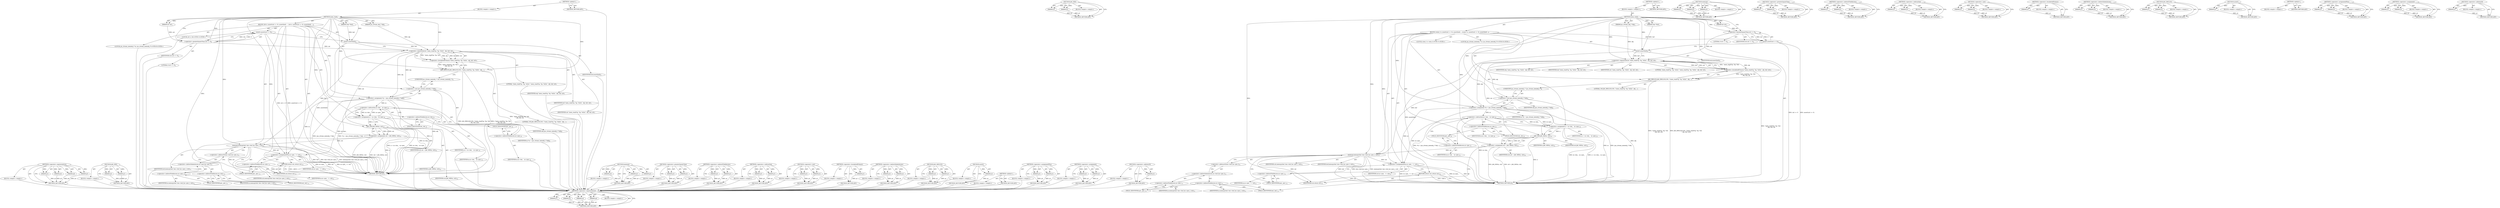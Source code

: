 digraph "&lt;operator&gt;.addressOf" {
vulnerable_109 [label=<(METHOD,&lt;operator&gt;.expressionList)>];
vulnerable_110 [label=<(PARAM,p1)>];
vulnerable_111 [label=<(PARAM,p2)>];
vulnerable_112 [label=<(PARAM,p3)>];
vulnerable_113 [label=<(PARAM,p4)>];
vulnerable_114 [label=<(BLOCK,&lt;empty&gt;,&lt;empty&gt;)>];
vulnerable_115 [label=<(METHOD_RETURN,ANY)>];
vulnerable_136 [label=<(METHOD,JAS_MIN)>];
vulnerable_137 [label=<(PARAM,p1)>];
vulnerable_138 [label=<(PARAM,p2)>];
vulnerable_139 [label=<(BLOCK,&lt;empty&gt;,&lt;empty&gt;)>];
vulnerable_140 [label=<(METHOD_RETURN,ANY)>];
vulnerable_6 [label=<(METHOD,&lt;global&gt;)<SUB>1</SUB>>];
vulnerable_7 [label=<(BLOCK,&lt;empty&gt;,&lt;empty&gt;)<SUB>1</SUB>>];
vulnerable_8 [label=<(METHOD,mem_read)<SUB>1</SUB>>];
vulnerable_9 [label=<(PARAM,jas_stream_obj_t *obj)<SUB>1</SUB>>];
vulnerable_10 [label=<(PARAM,char *buf)<SUB>1</SUB>>];
vulnerable_11 [label=<(PARAM,int cnt)<SUB>1</SUB>>];
vulnerable_12 [label=<(BLOCK,{
	int n;
 	assert(cnt &gt;= 0);
 	assert(buf);
 
...,{
	int n;
 	assert(cnt &gt;= 0);
 	assert(buf);
 
...)<SUB>2</SUB>>];
vulnerable_13 [label="<(LOCAL,int n: int)<SUB>3</SUB>>"];
vulnerable_14 [label=<(assert,assert(cnt &gt;= 0))<SUB>4</SUB>>];
vulnerable_15 [label=<(&lt;operator&gt;.greaterEqualsThan,cnt &gt;= 0)<SUB>4</SUB>>];
vulnerable_16 [label=<(IDENTIFIER,cnt,cnt &gt;= 0)<SUB>4</SUB>>];
vulnerable_17 [label=<(LITERAL,0,cnt &gt;= 0)<SUB>4</SUB>>];
vulnerable_18 [label=<(assert,assert(buf))<SUB>5</SUB>>];
vulnerable_19 [label=<(IDENTIFIER,buf,assert(buf))<SUB>5</SUB>>];
vulnerable_20 [label=<(JAS_DBGLOG,JAS_DBGLOG(100, (&quot;mem_read(%p, %p, %d)\n&quot;, obj,...)<SUB>7</SUB>>];
vulnerable_21 [label=<(LITERAL,100,JAS_DBGLOG(100, (&quot;mem_read(%p, %p, %d)\n&quot;, obj,...)<SUB>7</SUB>>];
vulnerable_22 [label=<(&lt;operator&gt;.bracketedPrimary,(&quot;mem_read(%p, %p, %d)\n&quot;, obj, buf, cnt))<SUB>7</SUB>>];
vulnerable_23 [label=<(&lt;operator&gt;.expressionList,&quot;mem_read(%p, %p, %d)\n&quot;, obj, buf, cnt)<SUB>7</SUB>>];
vulnerable_24 [label=<(LITERAL,&quot;mem_read(%p, %p, %d)\n&quot;,&quot;mem_read(%p, %p, %d)\n&quot;, obj, buf, cnt)<SUB>7</SUB>>];
vulnerable_25 [label=<(IDENTIFIER,obj,&quot;mem_read(%p, %p, %d)\n&quot;, obj, buf, cnt)<SUB>7</SUB>>];
vulnerable_26 [label=<(IDENTIFIER,buf,&quot;mem_read(%p, %p, %d)\n&quot;, obj, buf, cnt)<SUB>7</SUB>>];
vulnerable_27 [label=<(IDENTIFIER,cnt,&quot;mem_read(%p, %p, %d)\n&quot;, obj, buf, cnt)<SUB>7</SUB>>];
vulnerable_28 [label="<(LOCAL,jas_stream_memobj_t* m: jas_stream_memobj_t*)<SUB>8</SUB>>"];
vulnerable_29 [label=<(&lt;operator&gt;.assignment,*m = (jas_stream_memobj_t *)obj)<SUB>8</SUB>>];
vulnerable_30 [label=<(IDENTIFIER,m,*m = (jas_stream_memobj_t *)obj)<SUB>8</SUB>>];
vulnerable_31 [label=<(&lt;operator&gt;.cast,(jas_stream_memobj_t *)obj)<SUB>8</SUB>>];
vulnerable_32 [label=<(UNKNOWN,jas_stream_memobj_t *,jas_stream_memobj_t *)<SUB>8</SUB>>];
vulnerable_33 [label=<(IDENTIFIER,obj,(jas_stream_memobj_t *)obj)<SUB>8</SUB>>];
vulnerable_34 [label=<(&lt;operator&gt;.assignment,n = m-&gt;len_ - m-&gt;pos_)<SUB>9</SUB>>];
vulnerable_35 [label=<(IDENTIFIER,n,n = m-&gt;len_ - m-&gt;pos_)<SUB>9</SUB>>];
vulnerable_36 [label=<(&lt;operator&gt;.subtraction,m-&gt;len_ - m-&gt;pos_)<SUB>9</SUB>>];
vulnerable_37 [label=<(&lt;operator&gt;.indirectFieldAccess,m-&gt;len_)<SUB>9</SUB>>];
vulnerable_38 [label=<(IDENTIFIER,m,m-&gt;len_ - m-&gt;pos_)<SUB>9</SUB>>];
vulnerable_39 [label=<(FIELD_IDENTIFIER,len_,len_)<SUB>9</SUB>>];
vulnerable_40 [label=<(&lt;operator&gt;.indirectFieldAccess,m-&gt;pos_)<SUB>9</SUB>>];
vulnerable_41 [label=<(IDENTIFIER,m,m-&gt;len_ - m-&gt;pos_)<SUB>9</SUB>>];
vulnerable_42 [label=<(FIELD_IDENTIFIER,pos_,pos_)<SUB>9</SUB>>];
vulnerable_43 [label=<(&lt;operator&gt;.assignment,cnt = JAS_MIN(n, cnt))<SUB>10</SUB>>];
vulnerable_44 [label=<(IDENTIFIER,cnt,cnt = JAS_MIN(n, cnt))<SUB>10</SUB>>];
vulnerable_45 [label=<(JAS_MIN,JAS_MIN(n, cnt))<SUB>10</SUB>>];
vulnerable_46 [label=<(IDENTIFIER,n,JAS_MIN(n, cnt))<SUB>10</SUB>>];
vulnerable_47 [label=<(IDENTIFIER,cnt,JAS_MIN(n, cnt))<SUB>10</SUB>>];
vulnerable_48 [label=<(memcpy,memcpy(buf, &amp;m-&gt;buf_[m-&gt;pos_], cnt))<SUB>11</SUB>>];
vulnerable_49 [label=<(IDENTIFIER,buf,memcpy(buf, &amp;m-&gt;buf_[m-&gt;pos_], cnt))<SUB>11</SUB>>];
vulnerable_50 [label=<(&lt;operator&gt;.addressOf,&amp;m-&gt;buf_[m-&gt;pos_])<SUB>11</SUB>>];
vulnerable_51 [label=<(&lt;operator&gt;.indirectIndexAccess,m-&gt;buf_[m-&gt;pos_])<SUB>11</SUB>>];
vulnerable_52 [label=<(&lt;operator&gt;.indirectFieldAccess,m-&gt;buf_)<SUB>11</SUB>>];
vulnerable_53 [label=<(IDENTIFIER,m,memcpy(buf, &amp;m-&gt;buf_[m-&gt;pos_], cnt))<SUB>11</SUB>>];
vulnerable_54 [label=<(FIELD_IDENTIFIER,buf_,buf_)<SUB>11</SUB>>];
vulnerable_55 [label=<(&lt;operator&gt;.indirectFieldAccess,m-&gt;pos_)<SUB>11</SUB>>];
vulnerable_56 [label=<(IDENTIFIER,m,memcpy(buf, &amp;m-&gt;buf_[m-&gt;pos_], cnt))<SUB>11</SUB>>];
vulnerable_57 [label=<(FIELD_IDENTIFIER,pos_,pos_)<SUB>11</SUB>>];
vulnerable_58 [label=<(IDENTIFIER,cnt,memcpy(buf, &amp;m-&gt;buf_[m-&gt;pos_], cnt))<SUB>11</SUB>>];
vulnerable_59 [label=<(&lt;operator&gt;.assignmentPlus,m-&gt;pos_ += cnt)<SUB>12</SUB>>];
vulnerable_60 [label=<(&lt;operator&gt;.indirectFieldAccess,m-&gt;pos_)<SUB>12</SUB>>];
vulnerable_61 [label=<(IDENTIFIER,m,m-&gt;pos_ += cnt)<SUB>12</SUB>>];
vulnerable_62 [label=<(FIELD_IDENTIFIER,pos_,pos_)<SUB>12</SUB>>];
vulnerable_63 [label=<(IDENTIFIER,cnt,m-&gt;pos_ += cnt)<SUB>12</SUB>>];
vulnerable_64 [label=<(RETURN,return cnt;,return cnt;)<SUB>13</SUB>>];
vulnerable_65 [label=<(IDENTIFIER,cnt,return cnt;)<SUB>13</SUB>>];
vulnerable_66 [label=<(METHOD_RETURN,int)<SUB>1</SUB>>];
vulnerable_68 [label=<(METHOD_RETURN,ANY)<SUB>1</SUB>>];
vulnerable_141 [label=<(METHOD,memcpy)>];
vulnerable_142 [label=<(PARAM,p1)>];
vulnerable_143 [label=<(PARAM,p2)>];
vulnerable_144 [label=<(PARAM,p3)>];
vulnerable_145 [label=<(BLOCK,&lt;empty&gt;,&lt;empty&gt;)>];
vulnerable_146 [label=<(METHOD_RETURN,ANY)>];
vulnerable_95 [label=<(METHOD,&lt;operator&gt;.greaterEqualsThan)>];
vulnerable_96 [label=<(PARAM,p1)>];
vulnerable_97 [label=<(PARAM,p2)>];
vulnerable_98 [label=<(BLOCK,&lt;empty&gt;,&lt;empty&gt;)>];
vulnerable_99 [label=<(METHOD_RETURN,ANY)>];
vulnerable_131 [label=<(METHOD,&lt;operator&gt;.indirectFieldAccess)>];
vulnerable_132 [label=<(PARAM,p1)>];
vulnerable_133 [label=<(PARAM,p2)>];
vulnerable_134 [label=<(BLOCK,&lt;empty&gt;,&lt;empty&gt;)>];
vulnerable_135 [label=<(METHOD_RETURN,ANY)>];
vulnerable_126 [label=<(METHOD,&lt;operator&gt;.subtraction)>];
vulnerable_127 [label=<(PARAM,p1)>];
vulnerable_128 [label=<(PARAM,p2)>];
vulnerable_129 [label=<(BLOCK,&lt;empty&gt;,&lt;empty&gt;)>];
vulnerable_130 [label=<(METHOD_RETURN,ANY)>];
vulnerable_121 [label=<(METHOD,&lt;operator&gt;.cast)>];
vulnerable_122 [label=<(PARAM,p1)>];
vulnerable_123 [label=<(PARAM,p2)>];
vulnerable_124 [label=<(BLOCK,&lt;empty&gt;,&lt;empty&gt;)>];
vulnerable_125 [label=<(METHOD_RETURN,ANY)>];
vulnerable_105 [label=<(METHOD,&lt;operator&gt;.bracketedPrimary)>];
vulnerable_106 [label=<(PARAM,p1)>];
vulnerable_107 [label=<(BLOCK,&lt;empty&gt;,&lt;empty&gt;)>];
vulnerable_108 [label=<(METHOD_RETURN,ANY)>];
vulnerable_151 [label=<(METHOD,&lt;operator&gt;.indirectIndexAccess)>];
vulnerable_152 [label=<(PARAM,p1)>];
vulnerable_153 [label=<(PARAM,p2)>];
vulnerable_154 [label=<(BLOCK,&lt;empty&gt;,&lt;empty&gt;)>];
vulnerable_155 [label=<(METHOD_RETURN,ANY)>];
vulnerable_100 [label=<(METHOD,JAS_DBGLOG)>];
vulnerable_101 [label=<(PARAM,p1)>];
vulnerable_102 [label=<(PARAM,p2)>];
vulnerable_103 [label=<(BLOCK,&lt;empty&gt;,&lt;empty&gt;)>];
vulnerable_104 [label=<(METHOD_RETURN,ANY)>];
vulnerable_91 [label=<(METHOD,assert)>];
vulnerable_92 [label=<(PARAM,p1)>];
vulnerable_93 [label=<(BLOCK,&lt;empty&gt;,&lt;empty&gt;)>];
vulnerable_94 [label=<(METHOD_RETURN,ANY)>];
vulnerable_85 [label=<(METHOD,&lt;global&gt;)<SUB>1</SUB>>];
vulnerable_86 [label=<(BLOCK,&lt;empty&gt;,&lt;empty&gt;)>];
vulnerable_87 [label=<(METHOD_RETURN,ANY)>];
vulnerable_156 [label=<(METHOD,&lt;operator&gt;.assignmentPlus)>];
vulnerable_157 [label=<(PARAM,p1)>];
vulnerable_158 [label=<(PARAM,p2)>];
vulnerable_159 [label=<(BLOCK,&lt;empty&gt;,&lt;empty&gt;)>];
vulnerable_160 [label=<(METHOD_RETURN,ANY)>];
vulnerable_116 [label=<(METHOD,&lt;operator&gt;.assignment)>];
vulnerable_117 [label=<(PARAM,p1)>];
vulnerable_118 [label=<(PARAM,p2)>];
vulnerable_119 [label=<(BLOCK,&lt;empty&gt;,&lt;empty&gt;)>];
vulnerable_120 [label=<(METHOD_RETURN,ANY)>];
vulnerable_147 [label=<(METHOD,&lt;operator&gt;.addressOf)>];
vulnerable_148 [label=<(PARAM,p1)>];
vulnerable_149 [label=<(BLOCK,&lt;empty&gt;,&lt;empty&gt;)>];
vulnerable_150 [label=<(METHOD_RETURN,ANY)>];
fixed_111 [label=<(METHOD,&lt;operator&gt;.expressionList)>];
fixed_112 [label=<(PARAM,p1)>];
fixed_113 [label=<(PARAM,p2)>];
fixed_114 [label=<(PARAM,p3)>];
fixed_115 [label=<(PARAM,p4)>];
fixed_116 [label=<(BLOCK,&lt;empty&gt;,&lt;empty&gt;)>];
fixed_117 [label=<(METHOD_RETURN,ANY)>];
fixed_138 [label=<(METHOD,JAS_MIN)>];
fixed_139 [label=<(PARAM,p1)>];
fixed_140 [label=<(PARAM,p2)>];
fixed_141 [label=<(BLOCK,&lt;empty&gt;,&lt;empty&gt;)>];
fixed_142 [label=<(METHOD_RETURN,ANY)>];
fixed_6 [label=<(METHOD,&lt;global&gt;)<SUB>1</SUB>>];
fixed_7 [label=<(BLOCK,&lt;empty&gt;,&lt;empty&gt;)<SUB>1</SUB>>];
fixed_8 [label=<(METHOD,mem_read)<SUB>1</SUB>>];
fixed_9 [label=<(PARAM,jas_stream_obj_t *obj)<SUB>1</SUB>>];
fixed_10 [label=<(PARAM,char *buf)<SUB>1</SUB>>];
fixed_11 [label=<(PARAM,int cnt)<SUB>1</SUB>>];
fixed_12 [label=<(BLOCK,{
	ssize_t n;
 	assert(cnt &gt;= 0);
 	assert(buf)...,{
	ssize_t n;
 	assert(cnt &gt;= 0);
 	assert(buf)...)<SUB>2</SUB>>];
fixed_13 [label="<(LOCAL,ssize_t n: ssize_t)<SUB>3</SUB>>"];
fixed_14 [label=<(assert,assert(cnt &gt;= 0))<SUB>4</SUB>>];
fixed_15 [label=<(&lt;operator&gt;.greaterEqualsThan,cnt &gt;= 0)<SUB>4</SUB>>];
fixed_16 [label=<(IDENTIFIER,cnt,cnt &gt;= 0)<SUB>4</SUB>>];
fixed_17 [label=<(LITERAL,0,cnt &gt;= 0)<SUB>4</SUB>>];
fixed_18 [label=<(assert,assert(buf))<SUB>5</SUB>>];
fixed_19 [label=<(IDENTIFIER,buf,assert(buf))<SUB>5</SUB>>];
fixed_20 [label=<(JAS_DBGLOG,JAS_DBGLOG(100, (&quot;mem_read(%p, %p, %d)\n&quot;, obj,...)<SUB>7</SUB>>];
fixed_21 [label=<(LITERAL,100,JAS_DBGLOG(100, (&quot;mem_read(%p, %p, %d)\n&quot;, obj,...)<SUB>7</SUB>>];
fixed_22 [label=<(&lt;operator&gt;.bracketedPrimary,(&quot;mem_read(%p, %p, %d)\n&quot;, obj, buf, cnt))<SUB>7</SUB>>];
fixed_23 [label=<(&lt;operator&gt;.expressionList,&quot;mem_read(%p, %p, %d)\n&quot;, obj, buf, cnt)<SUB>7</SUB>>];
fixed_24 [label=<(LITERAL,&quot;mem_read(%p, %p, %d)\n&quot;,&quot;mem_read(%p, %p, %d)\n&quot;, obj, buf, cnt)<SUB>7</SUB>>];
fixed_25 [label=<(IDENTIFIER,obj,&quot;mem_read(%p, %p, %d)\n&quot;, obj, buf, cnt)<SUB>7</SUB>>];
fixed_26 [label=<(IDENTIFIER,buf,&quot;mem_read(%p, %p, %d)\n&quot;, obj, buf, cnt)<SUB>7</SUB>>];
fixed_27 [label=<(IDENTIFIER,cnt,&quot;mem_read(%p, %p, %d)\n&quot;, obj, buf, cnt)<SUB>7</SUB>>];
fixed_28 [label="<(LOCAL,jas_stream_memobj_t* m: jas_stream_memobj_t*)<SUB>8</SUB>>"];
fixed_29 [label=<(&lt;operator&gt;.assignment,*m = (jas_stream_memobj_t *)obj)<SUB>8</SUB>>];
fixed_30 [label=<(IDENTIFIER,m,*m = (jas_stream_memobj_t *)obj)<SUB>8</SUB>>];
fixed_31 [label=<(&lt;operator&gt;.cast,(jas_stream_memobj_t *)obj)<SUB>8</SUB>>];
fixed_32 [label=<(UNKNOWN,jas_stream_memobj_t *,jas_stream_memobj_t *)<SUB>8</SUB>>];
fixed_33 [label=<(IDENTIFIER,obj,(jas_stream_memobj_t *)obj)<SUB>8</SUB>>];
fixed_34 [label=<(&lt;operator&gt;.assignment,n = m-&gt;len_ - m-&gt;pos_)<SUB>9</SUB>>];
fixed_35 [label=<(IDENTIFIER,n,n = m-&gt;len_ - m-&gt;pos_)<SUB>9</SUB>>];
fixed_36 [label=<(&lt;operator&gt;.subtraction,m-&gt;len_ - m-&gt;pos_)<SUB>9</SUB>>];
fixed_37 [label=<(&lt;operator&gt;.indirectFieldAccess,m-&gt;len_)<SUB>9</SUB>>];
fixed_38 [label=<(IDENTIFIER,m,m-&gt;len_ - m-&gt;pos_)<SUB>9</SUB>>];
fixed_39 [label=<(FIELD_IDENTIFIER,len_,len_)<SUB>9</SUB>>];
fixed_40 [label=<(&lt;operator&gt;.indirectFieldAccess,m-&gt;pos_)<SUB>9</SUB>>];
fixed_41 [label=<(IDENTIFIER,m,m-&gt;len_ - m-&gt;pos_)<SUB>9</SUB>>];
fixed_42 [label=<(FIELD_IDENTIFIER,pos_,pos_)<SUB>9</SUB>>];
fixed_43 [label=<(&lt;operator&gt;.assignment,cnt = JAS_MIN(n, cnt))<SUB>10</SUB>>];
fixed_44 [label=<(IDENTIFIER,cnt,cnt = JAS_MIN(n, cnt))<SUB>10</SUB>>];
fixed_45 [label=<(JAS_MIN,JAS_MIN(n, cnt))<SUB>10</SUB>>];
fixed_46 [label=<(IDENTIFIER,n,JAS_MIN(n, cnt))<SUB>10</SUB>>];
fixed_47 [label=<(IDENTIFIER,cnt,JAS_MIN(n, cnt))<SUB>10</SUB>>];
fixed_48 [label=<(memcpy,memcpy(buf, &amp;m-&gt;buf_[m-&gt;pos_], cnt))<SUB>11</SUB>>];
fixed_49 [label=<(IDENTIFIER,buf,memcpy(buf, &amp;m-&gt;buf_[m-&gt;pos_], cnt))<SUB>11</SUB>>];
fixed_50 [label=<(&lt;operator&gt;.addressOf,&amp;m-&gt;buf_[m-&gt;pos_])<SUB>11</SUB>>];
fixed_51 [label=<(&lt;operator&gt;.indirectIndexAccess,m-&gt;buf_[m-&gt;pos_])<SUB>11</SUB>>];
fixed_52 [label=<(&lt;operator&gt;.indirectFieldAccess,m-&gt;buf_)<SUB>11</SUB>>];
fixed_53 [label=<(IDENTIFIER,m,memcpy(buf, &amp;m-&gt;buf_[m-&gt;pos_], cnt))<SUB>11</SUB>>];
fixed_54 [label=<(FIELD_IDENTIFIER,buf_,buf_)<SUB>11</SUB>>];
fixed_55 [label=<(&lt;operator&gt;.indirectFieldAccess,m-&gt;pos_)<SUB>11</SUB>>];
fixed_56 [label=<(IDENTIFIER,m,memcpy(buf, &amp;m-&gt;buf_[m-&gt;pos_], cnt))<SUB>11</SUB>>];
fixed_57 [label=<(FIELD_IDENTIFIER,pos_,pos_)<SUB>11</SUB>>];
fixed_58 [label=<(IDENTIFIER,cnt,memcpy(buf, &amp;m-&gt;buf_[m-&gt;pos_], cnt))<SUB>11</SUB>>];
fixed_59 [label=<(&lt;operator&gt;.assignmentPlus,m-&gt;pos_ += cnt)<SUB>12</SUB>>];
fixed_60 [label=<(&lt;operator&gt;.indirectFieldAccess,m-&gt;pos_)<SUB>12</SUB>>];
fixed_61 [label=<(IDENTIFIER,m,m-&gt;pos_ += cnt)<SUB>12</SUB>>];
fixed_62 [label=<(FIELD_IDENTIFIER,pos_,pos_)<SUB>12</SUB>>];
fixed_63 [label=<(IDENTIFIER,cnt,m-&gt;pos_ += cnt)<SUB>12</SUB>>];
fixed_64 [label=<(RETURN,return cnt;,return cnt;)<SUB>13</SUB>>];
fixed_65 [label=<(IDENTIFIER,cnt,return cnt;)<SUB>13</SUB>>];
fixed_66 [label=<(METHOD_RETURN,int)<SUB>1</SUB>>];
fixed_68 [label=<(METHOD_RETURN,ANY)<SUB>1</SUB>>];
fixed_143 [label=<(METHOD,memcpy)>];
fixed_144 [label=<(PARAM,p1)>];
fixed_145 [label=<(PARAM,p2)>];
fixed_146 [label=<(PARAM,p3)>];
fixed_147 [label=<(BLOCK,&lt;empty&gt;,&lt;empty&gt;)>];
fixed_148 [label=<(METHOD_RETURN,ANY)>];
fixed_97 [label=<(METHOD,&lt;operator&gt;.greaterEqualsThan)>];
fixed_98 [label=<(PARAM,p1)>];
fixed_99 [label=<(PARAM,p2)>];
fixed_100 [label=<(BLOCK,&lt;empty&gt;,&lt;empty&gt;)>];
fixed_101 [label=<(METHOD_RETURN,ANY)>];
fixed_133 [label=<(METHOD,&lt;operator&gt;.indirectFieldAccess)>];
fixed_134 [label=<(PARAM,p1)>];
fixed_135 [label=<(PARAM,p2)>];
fixed_136 [label=<(BLOCK,&lt;empty&gt;,&lt;empty&gt;)>];
fixed_137 [label=<(METHOD_RETURN,ANY)>];
fixed_128 [label=<(METHOD,&lt;operator&gt;.subtraction)>];
fixed_129 [label=<(PARAM,p1)>];
fixed_130 [label=<(PARAM,p2)>];
fixed_131 [label=<(BLOCK,&lt;empty&gt;,&lt;empty&gt;)>];
fixed_132 [label=<(METHOD_RETURN,ANY)>];
fixed_123 [label=<(METHOD,&lt;operator&gt;.cast)>];
fixed_124 [label=<(PARAM,p1)>];
fixed_125 [label=<(PARAM,p2)>];
fixed_126 [label=<(BLOCK,&lt;empty&gt;,&lt;empty&gt;)>];
fixed_127 [label=<(METHOD_RETURN,ANY)>];
fixed_107 [label=<(METHOD,&lt;operator&gt;.bracketedPrimary)>];
fixed_108 [label=<(PARAM,p1)>];
fixed_109 [label=<(BLOCK,&lt;empty&gt;,&lt;empty&gt;)>];
fixed_110 [label=<(METHOD_RETURN,ANY)>];
fixed_153 [label=<(METHOD,&lt;operator&gt;.indirectIndexAccess)>];
fixed_154 [label=<(PARAM,p1)>];
fixed_155 [label=<(PARAM,p2)>];
fixed_156 [label=<(BLOCK,&lt;empty&gt;,&lt;empty&gt;)>];
fixed_157 [label=<(METHOD_RETURN,ANY)>];
fixed_102 [label=<(METHOD,JAS_DBGLOG)>];
fixed_103 [label=<(PARAM,p1)>];
fixed_104 [label=<(PARAM,p2)>];
fixed_105 [label=<(BLOCK,&lt;empty&gt;,&lt;empty&gt;)>];
fixed_106 [label=<(METHOD_RETURN,ANY)>];
fixed_93 [label=<(METHOD,assert)>];
fixed_94 [label=<(PARAM,p1)>];
fixed_95 [label=<(BLOCK,&lt;empty&gt;,&lt;empty&gt;)>];
fixed_96 [label=<(METHOD_RETURN,ANY)>];
fixed_87 [label=<(METHOD,&lt;global&gt;)<SUB>1</SUB>>];
fixed_88 [label=<(BLOCK,&lt;empty&gt;,&lt;empty&gt;)>];
fixed_89 [label=<(METHOD_RETURN,ANY)>];
fixed_158 [label=<(METHOD,&lt;operator&gt;.assignmentPlus)>];
fixed_159 [label=<(PARAM,p1)>];
fixed_160 [label=<(PARAM,p2)>];
fixed_161 [label=<(BLOCK,&lt;empty&gt;,&lt;empty&gt;)>];
fixed_162 [label=<(METHOD_RETURN,ANY)>];
fixed_118 [label=<(METHOD,&lt;operator&gt;.assignment)>];
fixed_119 [label=<(PARAM,p1)>];
fixed_120 [label=<(PARAM,p2)>];
fixed_121 [label=<(BLOCK,&lt;empty&gt;,&lt;empty&gt;)>];
fixed_122 [label=<(METHOD_RETURN,ANY)>];
fixed_149 [label=<(METHOD,&lt;operator&gt;.addressOf)>];
fixed_150 [label=<(PARAM,p1)>];
fixed_151 [label=<(BLOCK,&lt;empty&gt;,&lt;empty&gt;)>];
fixed_152 [label=<(METHOD_RETURN,ANY)>];
vulnerable_109 -> vulnerable_110  [key=0, label="AST: "];
vulnerable_109 -> vulnerable_110  [key=1, label="DDG: "];
vulnerable_109 -> vulnerable_114  [key=0, label="AST: "];
vulnerable_109 -> vulnerable_111  [key=0, label="AST: "];
vulnerable_109 -> vulnerable_111  [key=1, label="DDG: "];
vulnerable_109 -> vulnerable_115  [key=0, label="AST: "];
vulnerable_109 -> vulnerable_115  [key=1, label="CFG: "];
vulnerable_109 -> vulnerable_112  [key=0, label="AST: "];
vulnerable_109 -> vulnerable_112  [key=1, label="DDG: "];
vulnerable_109 -> vulnerable_113  [key=0, label="AST: "];
vulnerable_109 -> vulnerable_113  [key=1, label="DDG: "];
vulnerable_110 -> vulnerable_115  [key=0, label="DDG: p1"];
vulnerable_111 -> vulnerable_115  [key=0, label="DDG: p2"];
vulnerable_112 -> vulnerable_115  [key=0, label="DDG: p3"];
vulnerable_113 -> vulnerable_115  [key=0, label="DDG: p4"];
vulnerable_114 -> fixed_111  [key=0];
vulnerable_115 -> fixed_111  [key=0];
vulnerable_136 -> vulnerable_137  [key=0, label="AST: "];
vulnerable_136 -> vulnerable_137  [key=1, label="DDG: "];
vulnerable_136 -> vulnerable_139  [key=0, label="AST: "];
vulnerable_136 -> vulnerable_138  [key=0, label="AST: "];
vulnerable_136 -> vulnerable_138  [key=1, label="DDG: "];
vulnerable_136 -> vulnerable_140  [key=0, label="AST: "];
vulnerable_136 -> vulnerable_140  [key=1, label="CFG: "];
vulnerable_137 -> vulnerable_140  [key=0, label="DDG: p1"];
vulnerable_138 -> vulnerable_140  [key=0, label="DDG: p2"];
vulnerable_139 -> fixed_111  [key=0];
vulnerable_140 -> fixed_111  [key=0];
vulnerable_6 -> vulnerable_7  [key=0, label="AST: "];
vulnerable_6 -> vulnerable_68  [key=0, label="AST: "];
vulnerable_6 -> vulnerable_68  [key=1, label="CFG: "];
vulnerable_7 -> vulnerable_8  [key=0, label="AST: "];
vulnerable_8 -> vulnerable_9  [key=0, label="AST: "];
vulnerable_8 -> vulnerable_9  [key=1, label="DDG: "];
vulnerable_8 -> vulnerable_10  [key=0, label="AST: "];
vulnerable_8 -> vulnerable_10  [key=1, label="DDG: "];
vulnerable_8 -> vulnerable_11  [key=0, label="AST: "];
vulnerable_8 -> vulnerable_11  [key=1, label="DDG: "];
vulnerable_8 -> vulnerable_12  [key=0, label="AST: "];
vulnerable_8 -> vulnerable_66  [key=0, label="AST: "];
vulnerable_8 -> vulnerable_15  [key=0, label="CFG: "];
vulnerable_8 -> vulnerable_15  [key=1, label="DDG: "];
vulnerable_8 -> vulnerable_29  [key=0, label="DDG: "];
vulnerable_8 -> vulnerable_59  [key=0, label="DDG: "];
vulnerable_8 -> vulnerable_18  [key=0, label="DDG: "];
vulnerable_8 -> vulnerable_20  [key=0, label="DDG: "];
vulnerable_8 -> vulnerable_48  [key=0, label="DDG: "];
vulnerable_8 -> vulnerable_65  [key=0, label="DDG: "];
vulnerable_8 -> vulnerable_31  [key=0, label="DDG: "];
vulnerable_8 -> vulnerable_45  [key=0, label="DDG: "];
vulnerable_8 -> vulnerable_23  [key=0, label="DDG: "];
vulnerable_9 -> vulnerable_23  [key=0, label="DDG: obj"];
vulnerable_10 -> vulnerable_18  [key=0, label="DDG: buf"];
vulnerable_11 -> vulnerable_15  [key=0, label="DDG: cnt"];
vulnerable_12 -> vulnerable_13  [key=0, label="AST: "];
vulnerable_12 -> vulnerable_14  [key=0, label="AST: "];
vulnerable_12 -> vulnerable_18  [key=0, label="AST: "];
vulnerable_12 -> vulnerable_20  [key=0, label="AST: "];
vulnerable_12 -> vulnerable_28  [key=0, label="AST: "];
vulnerable_12 -> vulnerable_29  [key=0, label="AST: "];
vulnerable_12 -> vulnerable_34  [key=0, label="AST: "];
vulnerable_12 -> vulnerable_43  [key=0, label="AST: "];
vulnerable_12 -> vulnerable_48  [key=0, label="AST: "];
vulnerable_12 -> vulnerable_59  [key=0, label="AST: "];
vulnerable_12 -> vulnerable_64  [key=0, label="AST: "];
vulnerable_13 -> fixed_111  [key=0];
vulnerable_14 -> vulnerable_15  [key=0, label="AST: "];
vulnerable_14 -> vulnerable_18  [key=0, label="CFG: "];
vulnerable_14 -> vulnerable_66  [key=0, label="DDG: cnt &gt;= 0"];
vulnerable_14 -> vulnerable_66  [key=1, label="DDG: assert(cnt &gt;= 0)"];
vulnerable_15 -> vulnerable_16  [key=0, label="AST: "];
vulnerable_15 -> vulnerable_17  [key=0, label="AST: "];
vulnerable_15 -> vulnerable_14  [key=0, label="CFG: "];
vulnerable_15 -> vulnerable_14  [key=1, label="DDG: cnt"];
vulnerable_15 -> vulnerable_14  [key=2, label="DDG: 0"];
vulnerable_15 -> vulnerable_23  [key=0, label="DDG: cnt"];
vulnerable_16 -> fixed_111  [key=0];
vulnerable_17 -> fixed_111  [key=0];
vulnerable_18 -> vulnerable_19  [key=0, label="AST: "];
vulnerable_18 -> vulnerable_23  [key=0, label="CFG: "];
vulnerable_18 -> vulnerable_23  [key=1, label="DDG: buf"];
vulnerable_18 -> vulnerable_66  [key=0, label="DDG: assert(buf)"];
vulnerable_19 -> fixed_111  [key=0];
vulnerable_20 -> vulnerable_21  [key=0, label="AST: "];
vulnerable_20 -> vulnerable_22  [key=0, label="AST: "];
vulnerable_20 -> vulnerable_32  [key=0, label="CFG: "];
vulnerable_20 -> vulnerable_66  [key=0, label="DDG: (&quot;mem_read(%p, %p, %d)\n&quot;, obj, buf, cnt)"];
vulnerable_20 -> vulnerable_66  [key=1, label="DDG: JAS_DBGLOG(100, (&quot;mem_read(%p, %p, %d)\n&quot;, obj, buf, cnt))"];
vulnerable_21 -> fixed_111  [key=0];
vulnerable_22 -> vulnerable_23  [key=0, label="AST: "];
vulnerable_22 -> vulnerable_20  [key=0, label="CFG: "];
vulnerable_22 -> vulnerable_20  [key=1, label="DDG: &quot;mem_read(%p, %p, %d)\n&quot;, obj, buf, cnt"];
vulnerable_22 -> vulnerable_66  [key=0, label="DDG: &quot;mem_read(%p, %p, %d)\n&quot;, obj, buf, cnt"];
vulnerable_23 -> vulnerable_24  [key=0, label="AST: "];
vulnerable_23 -> vulnerable_25  [key=0, label="AST: "];
vulnerable_23 -> vulnerable_26  [key=0, label="AST: "];
vulnerable_23 -> vulnerable_27  [key=0, label="AST: "];
vulnerable_23 -> vulnerable_22  [key=0, label="CFG: "];
vulnerable_23 -> vulnerable_22  [key=1, label="DDG: &quot;mem_read(%p, %p, %d)\n&quot;"];
vulnerable_23 -> vulnerable_22  [key=2, label="DDG: obj"];
vulnerable_23 -> vulnerable_22  [key=3, label="DDG: buf"];
vulnerable_23 -> vulnerable_22  [key=4, label="DDG: cnt"];
vulnerable_23 -> vulnerable_29  [key=0, label="DDG: obj"];
vulnerable_23 -> vulnerable_48  [key=0, label="DDG: buf"];
vulnerable_23 -> vulnerable_31  [key=0, label="DDG: obj"];
vulnerable_23 -> vulnerable_45  [key=0, label="DDG: cnt"];
vulnerable_24 -> fixed_111  [key=0];
vulnerable_25 -> fixed_111  [key=0];
vulnerable_26 -> fixed_111  [key=0];
vulnerable_27 -> fixed_111  [key=0];
vulnerable_28 -> fixed_111  [key=0];
vulnerable_29 -> vulnerable_30  [key=0, label="AST: "];
vulnerable_29 -> vulnerable_31  [key=0, label="AST: "];
vulnerable_29 -> vulnerable_39  [key=0, label="CFG: "];
vulnerable_29 -> vulnerable_66  [key=0, label="DDG: m"];
vulnerable_29 -> vulnerable_66  [key=1, label="DDG: (jas_stream_memobj_t *)obj"];
vulnerable_29 -> vulnerable_66  [key=2, label="DDG: *m = (jas_stream_memobj_t *)obj"];
vulnerable_29 -> vulnerable_59  [key=0, label="DDG: m"];
vulnerable_29 -> vulnerable_36  [key=0, label="DDG: m"];
vulnerable_30 -> fixed_111  [key=0];
vulnerable_31 -> vulnerable_32  [key=0, label="AST: "];
vulnerable_31 -> vulnerable_33  [key=0, label="AST: "];
vulnerable_31 -> vulnerable_29  [key=0, label="CFG: "];
vulnerable_31 -> vulnerable_66  [key=0, label="DDG: obj"];
vulnerable_32 -> vulnerable_31  [key=0, label="CFG: "];
vulnerable_33 -> fixed_111  [key=0];
vulnerable_34 -> vulnerable_35  [key=0, label="AST: "];
vulnerable_34 -> vulnerable_36  [key=0, label="AST: "];
vulnerable_34 -> vulnerable_45  [key=0, label="CFG: "];
vulnerable_34 -> vulnerable_45  [key=1, label="DDG: n"];
vulnerable_34 -> vulnerable_66  [key=0, label="DDG: m-&gt;len_ - m-&gt;pos_"];
vulnerable_34 -> vulnerable_66  [key=1, label="DDG: n = m-&gt;len_ - m-&gt;pos_"];
vulnerable_35 -> fixed_111  [key=0];
vulnerable_36 -> vulnerable_37  [key=0, label="AST: "];
vulnerable_36 -> vulnerable_40  [key=0, label="AST: "];
vulnerable_36 -> vulnerable_34  [key=0, label="CFG: "];
vulnerable_36 -> vulnerable_34  [key=1, label="DDG: m-&gt;len_"];
vulnerable_36 -> vulnerable_34  [key=2, label="DDG: m-&gt;pos_"];
vulnerable_36 -> vulnerable_66  [key=0, label="DDG: m-&gt;len_"];
vulnerable_36 -> vulnerable_59  [key=0, label="DDG: m-&gt;pos_"];
vulnerable_37 -> vulnerable_38  [key=0, label="AST: "];
vulnerable_37 -> vulnerable_39  [key=0, label="AST: "];
vulnerable_37 -> vulnerable_42  [key=0, label="CFG: "];
vulnerable_38 -> fixed_111  [key=0];
vulnerable_39 -> vulnerable_37  [key=0, label="CFG: "];
vulnerable_40 -> vulnerable_41  [key=0, label="AST: "];
vulnerable_40 -> vulnerable_42  [key=0, label="AST: "];
vulnerable_40 -> vulnerable_36  [key=0, label="CFG: "];
vulnerable_41 -> fixed_111  [key=0];
vulnerable_42 -> vulnerable_40  [key=0, label="CFG: "];
vulnerable_43 -> vulnerable_44  [key=0, label="AST: "];
vulnerable_43 -> vulnerable_45  [key=0, label="AST: "];
vulnerable_43 -> vulnerable_54  [key=0, label="CFG: "];
vulnerable_43 -> vulnerable_66  [key=0, label="DDG: JAS_MIN(n, cnt)"];
vulnerable_43 -> vulnerable_66  [key=1, label="DDG: cnt = JAS_MIN(n, cnt)"];
vulnerable_43 -> vulnerable_48  [key=0, label="DDG: cnt"];
vulnerable_44 -> fixed_111  [key=0];
vulnerable_45 -> vulnerable_46  [key=0, label="AST: "];
vulnerable_45 -> vulnerable_47  [key=0, label="AST: "];
vulnerable_45 -> vulnerable_43  [key=0, label="CFG: "];
vulnerable_45 -> vulnerable_43  [key=1, label="DDG: n"];
vulnerable_45 -> vulnerable_43  [key=2, label="DDG: cnt"];
vulnerable_45 -> vulnerable_66  [key=0, label="DDG: n"];
vulnerable_46 -> fixed_111  [key=0];
vulnerable_47 -> fixed_111  [key=0];
vulnerable_48 -> vulnerable_49  [key=0, label="AST: "];
vulnerable_48 -> vulnerable_50  [key=0, label="AST: "];
vulnerable_48 -> vulnerable_58  [key=0, label="AST: "];
vulnerable_48 -> vulnerable_62  [key=0, label="CFG: "];
vulnerable_48 -> vulnerable_66  [key=0, label="DDG: buf"];
vulnerable_48 -> vulnerable_66  [key=1, label="DDG: &amp;m-&gt;buf_[m-&gt;pos_]"];
vulnerable_48 -> vulnerable_66  [key=2, label="DDG: memcpy(buf, &amp;m-&gt;buf_[m-&gt;pos_], cnt)"];
vulnerable_48 -> vulnerable_59  [key=0, label="DDG: cnt"];
vulnerable_48 -> vulnerable_65  [key=0, label="DDG: cnt"];
vulnerable_49 -> fixed_111  [key=0];
vulnerable_50 -> vulnerable_51  [key=0, label="AST: "];
vulnerable_50 -> vulnerable_48  [key=0, label="CFG: "];
vulnerable_51 -> vulnerable_52  [key=0, label="AST: "];
vulnerable_51 -> vulnerable_55  [key=0, label="AST: "];
vulnerable_51 -> vulnerable_50  [key=0, label="CFG: "];
vulnerable_52 -> vulnerable_53  [key=0, label="AST: "];
vulnerable_52 -> vulnerable_54  [key=0, label="AST: "];
vulnerable_52 -> vulnerable_57  [key=0, label="CFG: "];
vulnerable_53 -> fixed_111  [key=0];
vulnerable_54 -> vulnerable_52  [key=0, label="CFG: "];
vulnerable_55 -> vulnerable_56  [key=0, label="AST: "];
vulnerable_55 -> vulnerable_57  [key=0, label="AST: "];
vulnerable_55 -> vulnerable_51  [key=0, label="CFG: "];
vulnerable_56 -> fixed_111  [key=0];
vulnerable_57 -> vulnerable_55  [key=0, label="CFG: "];
vulnerable_58 -> fixed_111  [key=0];
vulnerable_59 -> vulnerable_60  [key=0, label="AST: "];
vulnerable_59 -> vulnerable_63  [key=0, label="AST: "];
vulnerable_59 -> vulnerable_64  [key=0, label="CFG: "];
vulnerable_59 -> vulnerable_66  [key=0, label="DDG: m-&gt;pos_"];
vulnerable_59 -> vulnerable_66  [key=1, label="DDG: cnt"];
vulnerable_59 -> vulnerable_66  [key=2, label="DDG: m-&gt;pos_ += cnt"];
vulnerable_60 -> vulnerable_61  [key=0, label="AST: "];
vulnerable_60 -> vulnerable_62  [key=0, label="AST: "];
vulnerable_60 -> vulnerable_59  [key=0, label="CFG: "];
vulnerable_61 -> fixed_111  [key=0];
vulnerable_62 -> vulnerable_60  [key=0, label="CFG: "];
vulnerable_63 -> fixed_111  [key=0];
vulnerable_64 -> vulnerable_65  [key=0, label="AST: "];
vulnerable_64 -> vulnerable_66  [key=0, label="CFG: "];
vulnerable_64 -> vulnerable_66  [key=1, label="DDG: &lt;RET&gt;"];
vulnerable_65 -> vulnerable_64  [key=0, label="DDG: cnt"];
vulnerable_66 -> fixed_111  [key=0];
vulnerable_68 -> fixed_111  [key=0];
vulnerable_141 -> vulnerable_142  [key=0, label="AST: "];
vulnerable_141 -> vulnerable_142  [key=1, label="DDG: "];
vulnerable_141 -> vulnerable_145  [key=0, label="AST: "];
vulnerable_141 -> vulnerable_143  [key=0, label="AST: "];
vulnerable_141 -> vulnerable_143  [key=1, label="DDG: "];
vulnerable_141 -> vulnerable_146  [key=0, label="AST: "];
vulnerable_141 -> vulnerable_146  [key=1, label="CFG: "];
vulnerable_141 -> vulnerable_144  [key=0, label="AST: "];
vulnerable_141 -> vulnerable_144  [key=1, label="DDG: "];
vulnerable_142 -> vulnerable_146  [key=0, label="DDG: p1"];
vulnerable_143 -> vulnerable_146  [key=0, label="DDG: p2"];
vulnerable_144 -> vulnerable_146  [key=0, label="DDG: p3"];
vulnerable_145 -> fixed_111  [key=0];
vulnerable_146 -> fixed_111  [key=0];
vulnerable_95 -> vulnerable_96  [key=0, label="AST: "];
vulnerable_95 -> vulnerable_96  [key=1, label="DDG: "];
vulnerable_95 -> vulnerable_98  [key=0, label="AST: "];
vulnerable_95 -> vulnerable_97  [key=0, label="AST: "];
vulnerable_95 -> vulnerable_97  [key=1, label="DDG: "];
vulnerable_95 -> vulnerable_99  [key=0, label="AST: "];
vulnerable_95 -> vulnerable_99  [key=1, label="CFG: "];
vulnerable_96 -> vulnerable_99  [key=0, label="DDG: p1"];
vulnerable_97 -> vulnerable_99  [key=0, label="DDG: p2"];
vulnerable_98 -> fixed_111  [key=0];
vulnerable_99 -> fixed_111  [key=0];
vulnerable_131 -> vulnerable_132  [key=0, label="AST: "];
vulnerable_131 -> vulnerable_132  [key=1, label="DDG: "];
vulnerable_131 -> vulnerable_134  [key=0, label="AST: "];
vulnerable_131 -> vulnerable_133  [key=0, label="AST: "];
vulnerable_131 -> vulnerable_133  [key=1, label="DDG: "];
vulnerable_131 -> vulnerable_135  [key=0, label="AST: "];
vulnerable_131 -> vulnerable_135  [key=1, label="CFG: "];
vulnerable_132 -> vulnerable_135  [key=0, label="DDG: p1"];
vulnerable_133 -> vulnerable_135  [key=0, label="DDG: p2"];
vulnerable_134 -> fixed_111  [key=0];
vulnerable_135 -> fixed_111  [key=0];
vulnerable_126 -> vulnerable_127  [key=0, label="AST: "];
vulnerable_126 -> vulnerable_127  [key=1, label="DDG: "];
vulnerable_126 -> vulnerable_129  [key=0, label="AST: "];
vulnerable_126 -> vulnerable_128  [key=0, label="AST: "];
vulnerable_126 -> vulnerable_128  [key=1, label="DDG: "];
vulnerable_126 -> vulnerable_130  [key=0, label="AST: "];
vulnerable_126 -> vulnerable_130  [key=1, label="CFG: "];
vulnerable_127 -> vulnerable_130  [key=0, label="DDG: p1"];
vulnerable_128 -> vulnerable_130  [key=0, label="DDG: p2"];
vulnerable_129 -> fixed_111  [key=0];
vulnerable_130 -> fixed_111  [key=0];
vulnerable_121 -> vulnerable_122  [key=0, label="AST: "];
vulnerable_121 -> vulnerable_122  [key=1, label="DDG: "];
vulnerable_121 -> vulnerable_124  [key=0, label="AST: "];
vulnerable_121 -> vulnerable_123  [key=0, label="AST: "];
vulnerable_121 -> vulnerable_123  [key=1, label="DDG: "];
vulnerable_121 -> vulnerable_125  [key=0, label="AST: "];
vulnerable_121 -> vulnerable_125  [key=1, label="CFG: "];
vulnerable_122 -> vulnerable_125  [key=0, label="DDG: p1"];
vulnerable_123 -> vulnerable_125  [key=0, label="DDG: p2"];
vulnerable_124 -> fixed_111  [key=0];
vulnerable_125 -> fixed_111  [key=0];
vulnerable_105 -> vulnerable_106  [key=0, label="AST: "];
vulnerable_105 -> vulnerable_106  [key=1, label="DDG: "];
vulnerable_105 -> vulnerable_107  [key=0, label="AST: "];
vulnerable_105 -> vulnerable_108  [key=0, label="AST: "];
vulnerable_105 -> vulnerable_108  [key=1, label="CFG: "];
vulnerable_106 -> vulnerable_108  [key=0, label="DDG: p1"];
vulnerable_107 -> fixed_111  [key=0];
vulnerable_108 -> fixed_111  [key=0];
vulnerable_151 -> vulnerable_152  [key=0, label="AST: "];
vulnerable_151 -> vulnerable_152  [key=1, label="DDG: "];
vulnerable_151 -> vulnerable_154  [key=0, label="AST: "];
vulnerable_151 -> vulnerable_153  [key=0, label="AST: "];
vulnerable_151 -> vulnerable_153  [key=1, label="DDG: "];
vulnerable_151 -> vulnerable_155  [key=0, label="AST: "];
vulnerable_151 -> vulnerable_155  [key=1, label="CFG: "];
vulnerable_152 -> vulnerable_155  [key=0, label="DDG: p1"];
vulnerable_153 -> vulnerable_155  [key=0, label="DDG: p2"];
vulnerable_154 -> fixed_111  [key=0];
vulnerable_155 -> fixed_111  [key=0];
vulnerable_100 -> vulnerable_101  [key=0, label="AST: "];
vulnerable_100 -> vulnerable_101  [key=1, label="DDG: "];
vulnerable_100 -> vulnerable_103  [key=0, label="AST: "];
vulnerable_100 -> vulnerable_102  [key=0, label="AST: "];
vulnerable_100 -> vulnerable_102  [key=1, label="DDG: "];
vulnerable_100 -> vulnerable_104  [key=0, label="AST: "];
vulnerable_100 -> vulnerable_104  [key=1, label="CFG: "];
vulnerable_101 -> vulnerable_104  [key=0, label="DDG: p1"];
vulnerable_102 -> vulnerable_104  [key=0, label="DDG: p2"];
vulnerable_103 -> fixed_111  [key=0];
vulnerable_104 -> fixed_111  [key=0];
vulnerable_91 -> vulnerable_92  [key=0, label="AST: "];
vulnerable_91 -> vulnerable_92  [key=1, label="DDG: "];
vulnerable_91 -> vulnerable_93  [key=0, label="AST: "];
vulnerable_91 -> vulnerable_94  [key=0, label="AST: "];
vulnerable_91 -> vulnerable_94  [key=1, label="CFG: "];
vulnerable_92 -> vulnerable_94  [key=0, label="DDG: p1"];
vulnerable_93 -> fixed_111  [key=0];
vulnerable_94 -> fixed_111  [key=0];
vulnerable_85 -> vulnerable_86  [key=0, label="AST: "];
vulnerable_85 -> vulnerable_87  [key=0, label="AST: "];
vulnerable_85 -> vulnerable_87  [key=1, label="CFG: "];
vulnerable_86 -> fixed_111  [key=0];
vulnerable_87 -> fixed_111  [key=0];
vulnerable_156 -> vulnerable_157  [key=0, label="AST: "];
vulnerable_156 -> vulnerable_157  [key=1, label="DDG: "];
vulnerable_156 -> vulnerable_159  [key=0, label="AST: "];
vulnerable_156 -> vulnerable_158  [key=0, label="AST: "];
vulnerable_156 -> vulnerable_158  [key=1, label="DDG: "];
vulnerable_156 -> vulnerable_160  [key=0, label="AST: "];
vulnerable_156 -> vulnerable_160  [key=1, label="CFG: "];
vulnerable_157 -> vulnerable_160  [key=0, label="DDG: p1"];
vulnerable_158 -> vulnerable_160  [key=0, label="DDG: p2"];
vulnerable_159 -> fixed_111  [key=0];
vulnerable_160 -> fixed_111  [key=0];
vulnerable_116 -> vulnerable_117  [key=0, label="AST: "];
vulnerable_116 -> vulnerable_117  [key=1, label="DDG: "];
vulnerable_116 -> vulnerable_119  [key=0, label="AST: "];
vulnerable_116 -> vulnerable_118  [key=0, label="AST: "];
vulnerable_116 -> vulnerable_118  [key=1, label="DDG: "];
vulnerable_116 -> vulnerable_120  [key=0, label="AST: "];
vulnerable_116 -> vulnerable_120  [key=1, label="CFG: "];
vulnerable_117 -> vulnerable_120  [key=0, label="DDG: p1"];
vulnerable_118 -> vulnerable_120  [key=0, label="DDG: p2"];
vulnerable_119 -> fixed_111  [key=0];
vulnerable_120 -> fixed_111  [key=0];
vulnerable_147 -> vulnerable_148  [key=0, label="AST: "];
vulnerable_147 -> vulnerable_148  [key=1, label="DDG: "];
vulnerable_147 -> vulnerable_149  [key=0, label="AST: "];
vulnerable_147 -> vulnerable_150  [key=0, label="AST: "];
vulnerable_147 -> vulnerable_150  [key=1, label="CFG: "];
vulnerable_148 -> vulnerable_150  [key=0, label="DDG: p1"];
vulnerable_149 -> fixed_111  [key=0];
vulnerable_150 -> fixed_111  [key=0];
fixed_111 -> fixed_112  [key=0, label="AST: "];
fixed_111 -> fixed_112  [key=1, label="DDG: "];
fixed_111 -> fixed_116  [key=0, label="AST: "];
fixed_111 -> fixed_113  [key=0, label="AST: "];
fixed_111 -> fixed_113  [key=1, label="DDG: "];
fixed_111 -> fixed_117  [key=0, label="AST: "];
fixed_111 -> fixed_117  [key=1, label="CFG: "];
fixed_111 -> fixed_114  [key=0, label="AST: "];
fixed_111 -> fixed_114  [key=1, label="DDG: "];
fixed_111 -> fixed_115  [key=0, label="AST: "];
fixed_111 -> fixed_115  [key=1, label="DDG: "];
fixed_112 -> fixed_117  [key=0, label="DDG: p1"];
fixed_113 -> fixed_117  [key=0, label="DDG: p2"];
fixed_114 -> fixed_117  [key=0, label="DDG: p3"];
fixed_115 -> fixed_117  [key=0, label="DDG: p4"];
fixed_138 -> fixed_139  [key=0, label="AST: "];
fixed_138 -> fixed_139  [key=1, label="DDG: "];
fixed_138 -> fixed_141  [key=0, label="AST: "];
fixed_138 -> fixed_140  [key=0, label="AST: "];
fixed_138 -> fixed_140  [key=1, label="DDG: "];
fixed_138 -> fixed_142  [key=0, label="AST: "];
fixed_138 -> fixed_142  [key=1, label="CFG: "];
fixed_139 -> fixed_142  [key=0, label="DDG: p1"];
fixed_140 -> fixed_142  [key=0, label="DDG: p2"];
fixed_6 -> fixed_7  [key=0, label="AST: "];
fixed_6 -> fixed_68  [key=0, label="AST: "];
fixed_6 -> fixed_68  [key=1, label="CFG: "];
fixed_7 -> fixed_8  [key=0, label="AST: "];
fixed_8 -> fixed_9  [key=0, label="AST: "];
fixed_8 -> fixed_9  [key=1, label="DDG: "];
fixed_8 -> fixed_10  [key=0, label="AST: "];
fixed_8 -> fixed_10  [key=1, label="DDG: "];
fixed_8 -> fixed_11  [key=0, label="AST: "];
fixed_8 -> fixed_11  [key=1, label="DDG: "];
fixed_8 -> fixed_12  [key=0, label="AST: "];
fixed_8 -> fixed_66  [key=0, label="AST: "];
fixed_8 -> fixed_15  [key=0, label="CFG: "];
fixed_8 -> fixed_15  [key=1, label="DDG: "];
fixed_8 -> fixed_29  [key=0, label="DDG: "];
fixed_8 -> fixed_59  [key=0, label="DDG: "];
fixed_8 -> fixed_18  [key=0, label="DDG: "];
fixed_8 -> fixed_20  [key=0, label="DDG: "];
fixed_8 -> fixed_48  [key=0, label="DDG: "];
fixed_8 -> fixed_65  [key=0, label="DDG: "];
fixed_8 -> fixed_31  [key=0, label="DDG: "];
fixed_8 -> fixed_45  [key=0, label="DDG: "];
fixed_8 -> fixed_23  [key=0, label="DDG: "];
fixed_9 -> fixed_23  [key=0, label="DDG: obj"];
fixed_10 -> fixed_18  [key=0, label="DDG: buf"];
fixed_11 -> fixed_15  [key=0, label="DDG: cnt"];
fixed_12 -> fixed_13  [key=0, label="AST: "];
fixed_12 -> fixed_14  [key=0, label="AST: "];
fixed_12 -> fixed_18  [key=0, label="AST: "];
fixed_12 -> fixed_20  [key=0, label="AST: "];
fixed_12 -> fixed_28  [key=0, label="AST: "];
fixed_12 -> fixed_29  [key=0, label="AST: "];
fixed_12 -> fixed_34  [key=0, label="AST: "];
fixed_12 -> fixed_43  [key=0, label="AST: "];
fixed_12 -> fixed_48  [key=0, label="AST: "];
fixed_12 -> fixed_59  [key=0, label="AST: "];
fixed_12 -> fixed_64  [key=0, label="AST: "];
fixed_14 -> fixed_15  [key=0, label="AST: "];
fixed_14 -> fixed_18  [key=0, label="CFG: "];
fixed_14 -> fixed_66  [key=0, label="DDG: cnt &gt;= 0"];
fixed_14 -> fixed_66  [key=1, label="DDG: assert(cnt &gt;= 0)"];
fixed_15 -> fixed_16  [key=0, label="AST: "];
fixed_15 -> fixed_17  [key=0, label="AST: "];
fixed_15 -> fixed_14  [key=0, label="CFG: "];
fixed_15 -> fixed_14  [key=1, label="DDG: cnt"];
fixed_15 -> fixed_14  [key=2, label="DDG: 0"];
fixed_15 -> fixed_23  [key=0, label="DDG: cnt"];
fixed_18 -> fixed_19  [key=0, label="AST: "];
fixed_18 -> fixed_23  [key=0, label="CFG: "];
fixed_18 -> fixed_23  [key=1, label="DDG: buf"];
fixed_18 -> fixed_66  [key=0, label="DDG: assert(buf)"];
fixed_20 -> fixed_21  [key=0, label="AST: "];
fixed_20 -> fixed_22  [key=0, label="AST: "];
fixed_20 -> fixed_32  [key=0, label="CFG: "];
fixed_20 -> fixed_66  [key=0, label="DDG: (&quot;mem_read(%p, %p, %d)\n&quot;, obj, buf, cnt)"];
fixed_20 -> fixed_66  [key=1, label="DDG: JAS_DBGLOG(100, (&quot;mem_read(%p, %p, %d)\n&quot;, obj, buf, cnt))"];
fixed_22 -> fixed_23  [key=0, label="AST: "];
fixed_22 -> fixed_20  [key=0, label="CFG: "];
fixed_22 -> fixed_20  [key=1, label="DDG: &quot;mem_read(%p, %p, %d)\n&quot;, obj, buf, cnt"];
fixed_22 -> fixed_66  [key=0, label="DDG: &quot;mem_read(%p, %p, %d)\n&quot;, obj, buf, cnt"];
fixed_23 -> fixed_24  [key=0, label="AST: "];
fixed_23 -> fixed_25  [key=0, label="AST: "];
fixed_23 -> fixed_26  [key=0, label="AST: "];
fixed_23 -> fixed_27  [key=0, label="AST: "];
fixed_23 -> fixed_22  [key=0, label="CFG: "];
fixed_23 -> fixed_22  [key=1, label="DDG: &quot;mem_read(%p, %p, %d)\n&quot;"];
fixed_23 -> fixed_22  [key=2, label="DDG: obj"];
fixed_23 -> fixed_22  [key=3, label="DDG: buf"];
fixed_23 -> fixed_22  [key=4, label="DDG: cnt"];
fixed_23 -> fixed_29  [key=0, label="DDG: obj"];
fixed_23 -> fixed_48  [key=0, label="DDG: buf"];
fixed_23 -> fixed_31  [key=0, label="DDG: obj"];
fixed_23 -> fixed_45  [key=0, label="DDG: cnt"];
fixed_29 -> fixed_30  [key=0, label="AST: "];
fixed_29 -> fixed_31  [key=0, label="AST: "];
fixed_29 -> fixed_39  [key=0, label="CFG: "];
fixed_29 -> fixed_66  [key=0, label="DDG: m"];
fixed_29 -> fixed_66  [key=1, label="DDG: (jas_stream_memobj_t *)obj"];
fixed_29 -> fixed_66  [key=2, label="DDG: *m = (jas_stream_memobj_t *)obj"];
fixed_29 -> fixed_59  [key=0, label="DDG: m"];
fixed_29 -> fixed_36  [key=0, label="DDG: m"];
fixed_31 -> fixed_32  [key=0, label="AST: "];
fixed_31 -> fixed_33  [key=0, label="AST: "];
fixed_31 -> fixed_29  [key=0, label="CFG: "];
fixed_31 -> fixed_66  [key=0, label="DDG: obj"];
fixed_32 -> fixed_31  [key=0, label="CFG: "];
fixed_34 -> fixed_35  [key=0, label="AST: "];
fixed_34 -> fixed_36  [key=0, label="AST: "];
fixed_34 -> fixed_45  [key=0, label="CFG: "];
fixed_34 -> fixed_45  [key=1, label="DDG: n"];
fixed_34 -> fixed_66  [key=0, label="DDG: m-&gt;len_ - m-&gt;pos_"];
fixed_34 -> fixed_66  [key=1, label="DDG: n = m-&gt;len_ - m-&gt;pos_"];
fixed_36 -> fixed_37  [key=0, label="AST: "];
fixed_36 -> fixed_40  [key=0, label="AST: "];
fixed_36 -> fixed_34  [key=0, label="CFG: "];
fixed_36 -> fixed_34  [key=1, label="DDG: m-&gt;len_"];
fixed_36 -> fixed_34  [key=2, label="DDG: m-&gt;pos_"];
fixed_36 -> fixed_66  [key=0, label="DDG: m-&gt;len_"];
fixed_36 -> fixed_59  [key=0, label="DDG: m-&gt;pos_"];
fixed_37 -> fixed_38  [key=0, label="AST: "];
fixed_37 -> fixed_39  [key=0, label="AST: "];
fixed_37 -> fixed_42  [key=0, label="CFG: "];
fixed_39 -> fixed_37  [key=0, label="CFG: "];
fixed_40 -> fixed_41  [key=0, label="AST: "];
fixed_40 -> fixed_42  [key=0, label="AST: "];
fixed_40 -> fixed_36  [key=0, label="CFG: "];
fixed_42 -> fixed_40  [key=0, label="CFG: "];
fixed_43 -> fixed_44  [key=0, label="AST: "];
fixed_43 -> fixed_45  [key=0, label="AST: "];
fixed_43 -> fixed_54  [key=0, label="CFG: "];
fixed_43 -> fixed_66  [key=0, label="DDG: JAS_MIN(n, cnt)"];
fixed_43 -> fixed_66  [key=1, label="DDG: cnt = JAS_MIN(n, cnt)"];
fixed_43 -> fixed_48  [key=0, label="DDG: cnt"];
fixed_45 -> fixed_46  [key=0, label="AST: "];
fixed_45 -> fixed_47  [key=0, label="AST: "];
fixed_45 -> fixed_43  [key=0, label="CFG: "];
fixed_45 -> fixed_43  [key=1, label="DDG: n"];
fixed_45 -> fixed_43  [key=2, label="DDG: cnt"];
fixed_45 -> fixed_66  [key=0, label="DDG: n"];
fixed_48 -> fixed_49  [key=0, label="AST: "];
fixed_48 -> fixed_50  [key=0, label="AST: "];
fixed_48 -> fixed_58  [key=0, label="AST: "];
fixed_48 -> fixed_62  [key=0, label="CFG: "];
fixed_48 -> fixed_66  [key=0, label="DDG: buf"];
fixed_48 -> fixed_66  [key=1, label="DDG: &amp;m-&gt;buf_[m-&gt;pos_]"];
fixed_48 -> fixed_66  [key=2, label="DDG: memcpy(buf, &amp;m-&gt;buf_[m-&gt;pos_], cnt)"];
fixed_48 -> fixed_59  [key=0, label="DDG: cnt"];
fixed_48 -> fixed_65  [key=0, label="DDG: cnt"];
fixed_50 -> fixed_51  [key=0, label="AST: "];
fixed_50 -> fixed_48  [key=0, label="CFG: "];
fixed_51 -> fixed_52  [key=0, label="AST: "];
fixed_51 -> fixed_55  [key=0, label="AST: "];
fixed_51 -> fixed_50  [key=0, label="CFG: "];
fixed_52 -> fixed_53  [key=0, label="AST: "];
fixed_52 -> fixed_54  [key=0, label="AST: "];
fixed_52 -> fixed_57  [key=0, label="CFG: "];
fixed_54 -> fixed_52  [key=0, label="CFG: "];
fixed_55 -> fixed_56  [key=0, label="AST: "];
fixed_55 -> fixed_57  [key=0, label="AST: "];
fixed_55 -> fixed_51  [key=0, label="CFG: "];
fixed_57 -> fixed_55  [key=0, label="CFG: "];
fixed_59 -> fixed_60  [key=0, label="AST: "];
fixed_59 -> fixed_63  [key=0, label="AST: "];
fixed_59 -> fixed_64  [key=0, label="CFG: "];
fixed_59 -> fixed_66  [key=0, label="DDG: m-&gt;pos_"];
fixed_59 -> fixed_66  [key=1, label="DDG: cnt"];
fixed_59 -> fixed_66  [key=2, label="DDG: m-&gt;pos_ += cnt"];
fixed_60 -> fixed_61  [key=0, label="AST: "];
fixed_60 -> fixed_62  [key=0, label="AST: "];
fixed_60 -> fixed_59  [key=0, label="CFG: "];
fixed_62 -> fixed_60  [key=0, label="CFG: "];
fixed_64 -> fixed_65  [key=0, label="AST: "];
fixed_64 -> fixed_66  [key=0, label="CFG: "];
fixed_64 -> fixed_66  [key=1, label="DDG: &lt;RET&gt;"];
fixed_65 -> fixed_64  [key=0, label="DDG: cnt"];
fixed_143 -> fixed_144  [key=0, label="AST: "];
fixed_143 -> fixed_144  [key=1, label="DDG: "];
fixed_143 -> fixed_147  [key=0, label="AST: "];
fixed_143 -> fixed_145  [key=0, label="AST: "];
fixed_143 -> fixed_145  [key=1, label="DDG: "];
fixed_143 -> fixed_148  [key=0, label="AST: "];
fixed_143 -> fixed_148  [key=1, label="CFG: "];
fixed_143 -> fixed_146  [key=0, label="AST: "];
fixed_143 -> fixed_146  [key=1, label="DDG: "];
fixed_144 -> fixed_148  [key=0, label="DDG: p1"];
fixed_145 -> fixed_148  [key=0, label="DDG: p2"];
fixed_146 -> fixed_148  [key=0, label="DDG: p3"];
fixed_97 -> fixed_98  [key=0, label="AST: "];
fixed_97 -> fixed_98  [key=1, label="DDG: "];
fixed_97 -> fixed_100  [key=0, label="AST: "];
fixed_97 -> fixed_99  [key=0, label="AST: "];
fixed_97 -> fixed_99  [key=1, label="DDG: "];
fixed_97 -> fixed_101  [key=0, label="AST: "];
fixed_97 -> fixed_101  [key=1, label="CFG: "];
fixed_98 -> fixed_101  [key=0, label="DDG: p1"];
fixed_99 -> fixed_101  [key=0, label="DDG: p2"];
fixed_133 -> fixed_134  [key=0, label="AST: "];
fixed_133 -> fixed_134  [key=1, label="DDG: "];
fixed_133 -> fixed_136  [key=0, label="AST: "];
fixed_133 -> fixed_135  [key=0, label="AST: "];
fixed_133 -> fixed_135  [key=1, label="DDG: "];
fixed_133 -> fixed_137  [key=0, label="AST: "];
fixed_133 -> fixed_137  [key=1, label="CFG: "];
fixed_134 -> fixed_137  [key=0, label="DDG: p1"];
fixed_135 -> fixed_137  [key=0, label="DDG: p2"];
fixed_128 -> fixed_129  [key=0, label="AST: "];
fixed_128 -> fixed_129  [key=1, label="DDG: "];
fixed_128 -> fixed_131  [key=0, label="AST: "];
fixed_128 -> fixed_130  [key=0, label="AST: "];
fixed_128 -> fixed_130  [key=1, label="DDG: "];
fixed_128 -> fixed_132  [key=0, label="AST: "];
fixed_128 -> fixed_132  [key=1, label="CFG: "];
fixed_129 -> fixed_132  [key=0, label="DDG: p1"];
fixed_130 -> fixed_132  [key=0, label="DDG: p2"];
fixed_123 -> fixed_124  [key=0, label="AST: "];
fixed_123 -> fixed_124  [key=1, label="DDG: "];
fixed_123 -> fixed_126  [key=0, label="AST: "];
fixed_123 -> fixed_125  [key=0, label="AST: "];
fixed_123 -> fixed_125  [key=1, label="DDG: "];
fixed_123 -> fixed_127  [key=0, label="AST: "];
fixed_123 -> fixed_127  [key=1, label="CFG: "];
fixed_124 -> fixed_127  [key=0, label="DDG: p1"];
fixed_125 -> fixed_127  [key=0, label="DDG: p2"];
fixed_107 -> fixed_108  [key=0, label="AST: "];
fixed_107 -> fixed_108  [key=1, label="DDG: "];
fixed_107 -> fixed_109  [key=0, label="AST: "];
fixed_107 -> fixed_110  [key=0, label="AST: "];
fixed_107 -> fixed_110  [key=1, label="CFG: "];
fixed_108 -> fixed_110  [key=0, label="DDG: p1"];
fixed_153 -> fixed_154  [key=0, label="AST: "];
fixed_153 -> fixed_154  [key=1, label="DDG: "];
fixed_153 -> fixed_156  [key=0, label="AST: "];
fixed_153 -> fixed_155  [key=0, label="AST: "];
fixed_153 -> fixed_155  [key=1, label="DDG: "];
fixed_153 -> fixed_157  [key=0, label="AST: "];
fixed_153 -> fixed_157  [key=1, label="CFG: "];
fixed_154 -> fixed_157  [key=0, label="DDG: p1"];
fixed_155 -> fixed_157  [key=0, label="DDG: p2"];
fixed_102 -> fixed_103  [key=0, label="AST: "];
fixed_102 -> fixed_103  [key=1, label="DDG: "];
fixed_102 -> fixed_105  [key=0, label="AST: "];
fixed_102 -> fixed_104  [key=0, label="AST: "];
fixed_102 -> fixed_104  [key=1, label="DDG: "];
fixed_102 -> fixed_106  [key=0, label="AST: "];
fixed_102 -> fixed_106  [key=1, label="CFG: "];
fixed_103 -> fixed_106  [key=0, label="DDG: p1"];
fixed_104 -> fixed_106  [key=0, label="DDG: p2"];
fixed_93 -> fixed_94  [key=0, label="AST: "];
fixed_93 -> fixed_94  [key=1, label="DDG: "];
fixed_93 -> fixed_95  [key=0, label="AST: "];
fixed_93 -> fixed_96  [key=0, label="AST: "];
fixed_93 -> fixed_96  [key=1, label="CFG: "];
fixed_94 -> fixed_96  [key=0, label="DDG: p1"];
fixed_87 -> fixed_88  [key=0, label="AST: "];
fixed_87 -> fixed_89  [key=0, label="AST: "];
fixed_87 -> fixed_89  [key=1, label="CFG: "];
fixed_158 -> fixed_159  [key=0, label="AST: "];
fixed_158 -> fixed_159  [key=1, label="DDG: "];
fixed_158 -> fixed_161  [key=0, label="AST: "];
fixed_158 -> fixed_160  [key=0, label="AST: "];
fixed_158 -> fixed_160  [key=1, label="DDG: "];
fixed_158 -> fixed_162  [key=0, label="AST: "];
fixed_158 -> fixed_162  [key=1, label="CFG: "];
fixed_159 -> fixed_162  [key=0, label="DDG: p1"];
fixed_160 -> fixed_162  [key=0, label="DDG: p2"];
fixed_118 -> fixed_119  [key=0, label="AST: "];
fixed_118 -> fixed_119  [key=1, label="DDG: "];
fixed_118 -> fixed_121  [key=0, label="AST: "];
fixed_118 -> fixed_120  [key=0, label="AST: "];
fixed_118 -> fixed_120  [key=1, label="DDG: "];
fixed_118 -> fixed_122  [key=0, label="AST: "];
fixed_118 -> fixed_122  [key=1, label="CFG: "];
fixed_119 -> fixed_122  [key=0, label="DDG: p1"];
fixed_120 -> fixed_122  [key=0, label="DDG: p2"];
fixed_149 -> fixed_150  [key=0, label="AST: "];
fixed_149 -> fixed_150  [key=1, label="DDG: "];
fixed_149 -> fixed_151  [key=0, label="AST: "];
fixed_149 -> fixed_152  [key=0, label="AST: "];
fixed_149 -> fixed_152  [key=1, label="CFG: "];
fixed_150 -> fixed_152  [key=0, label="DDG: p1"];
}
